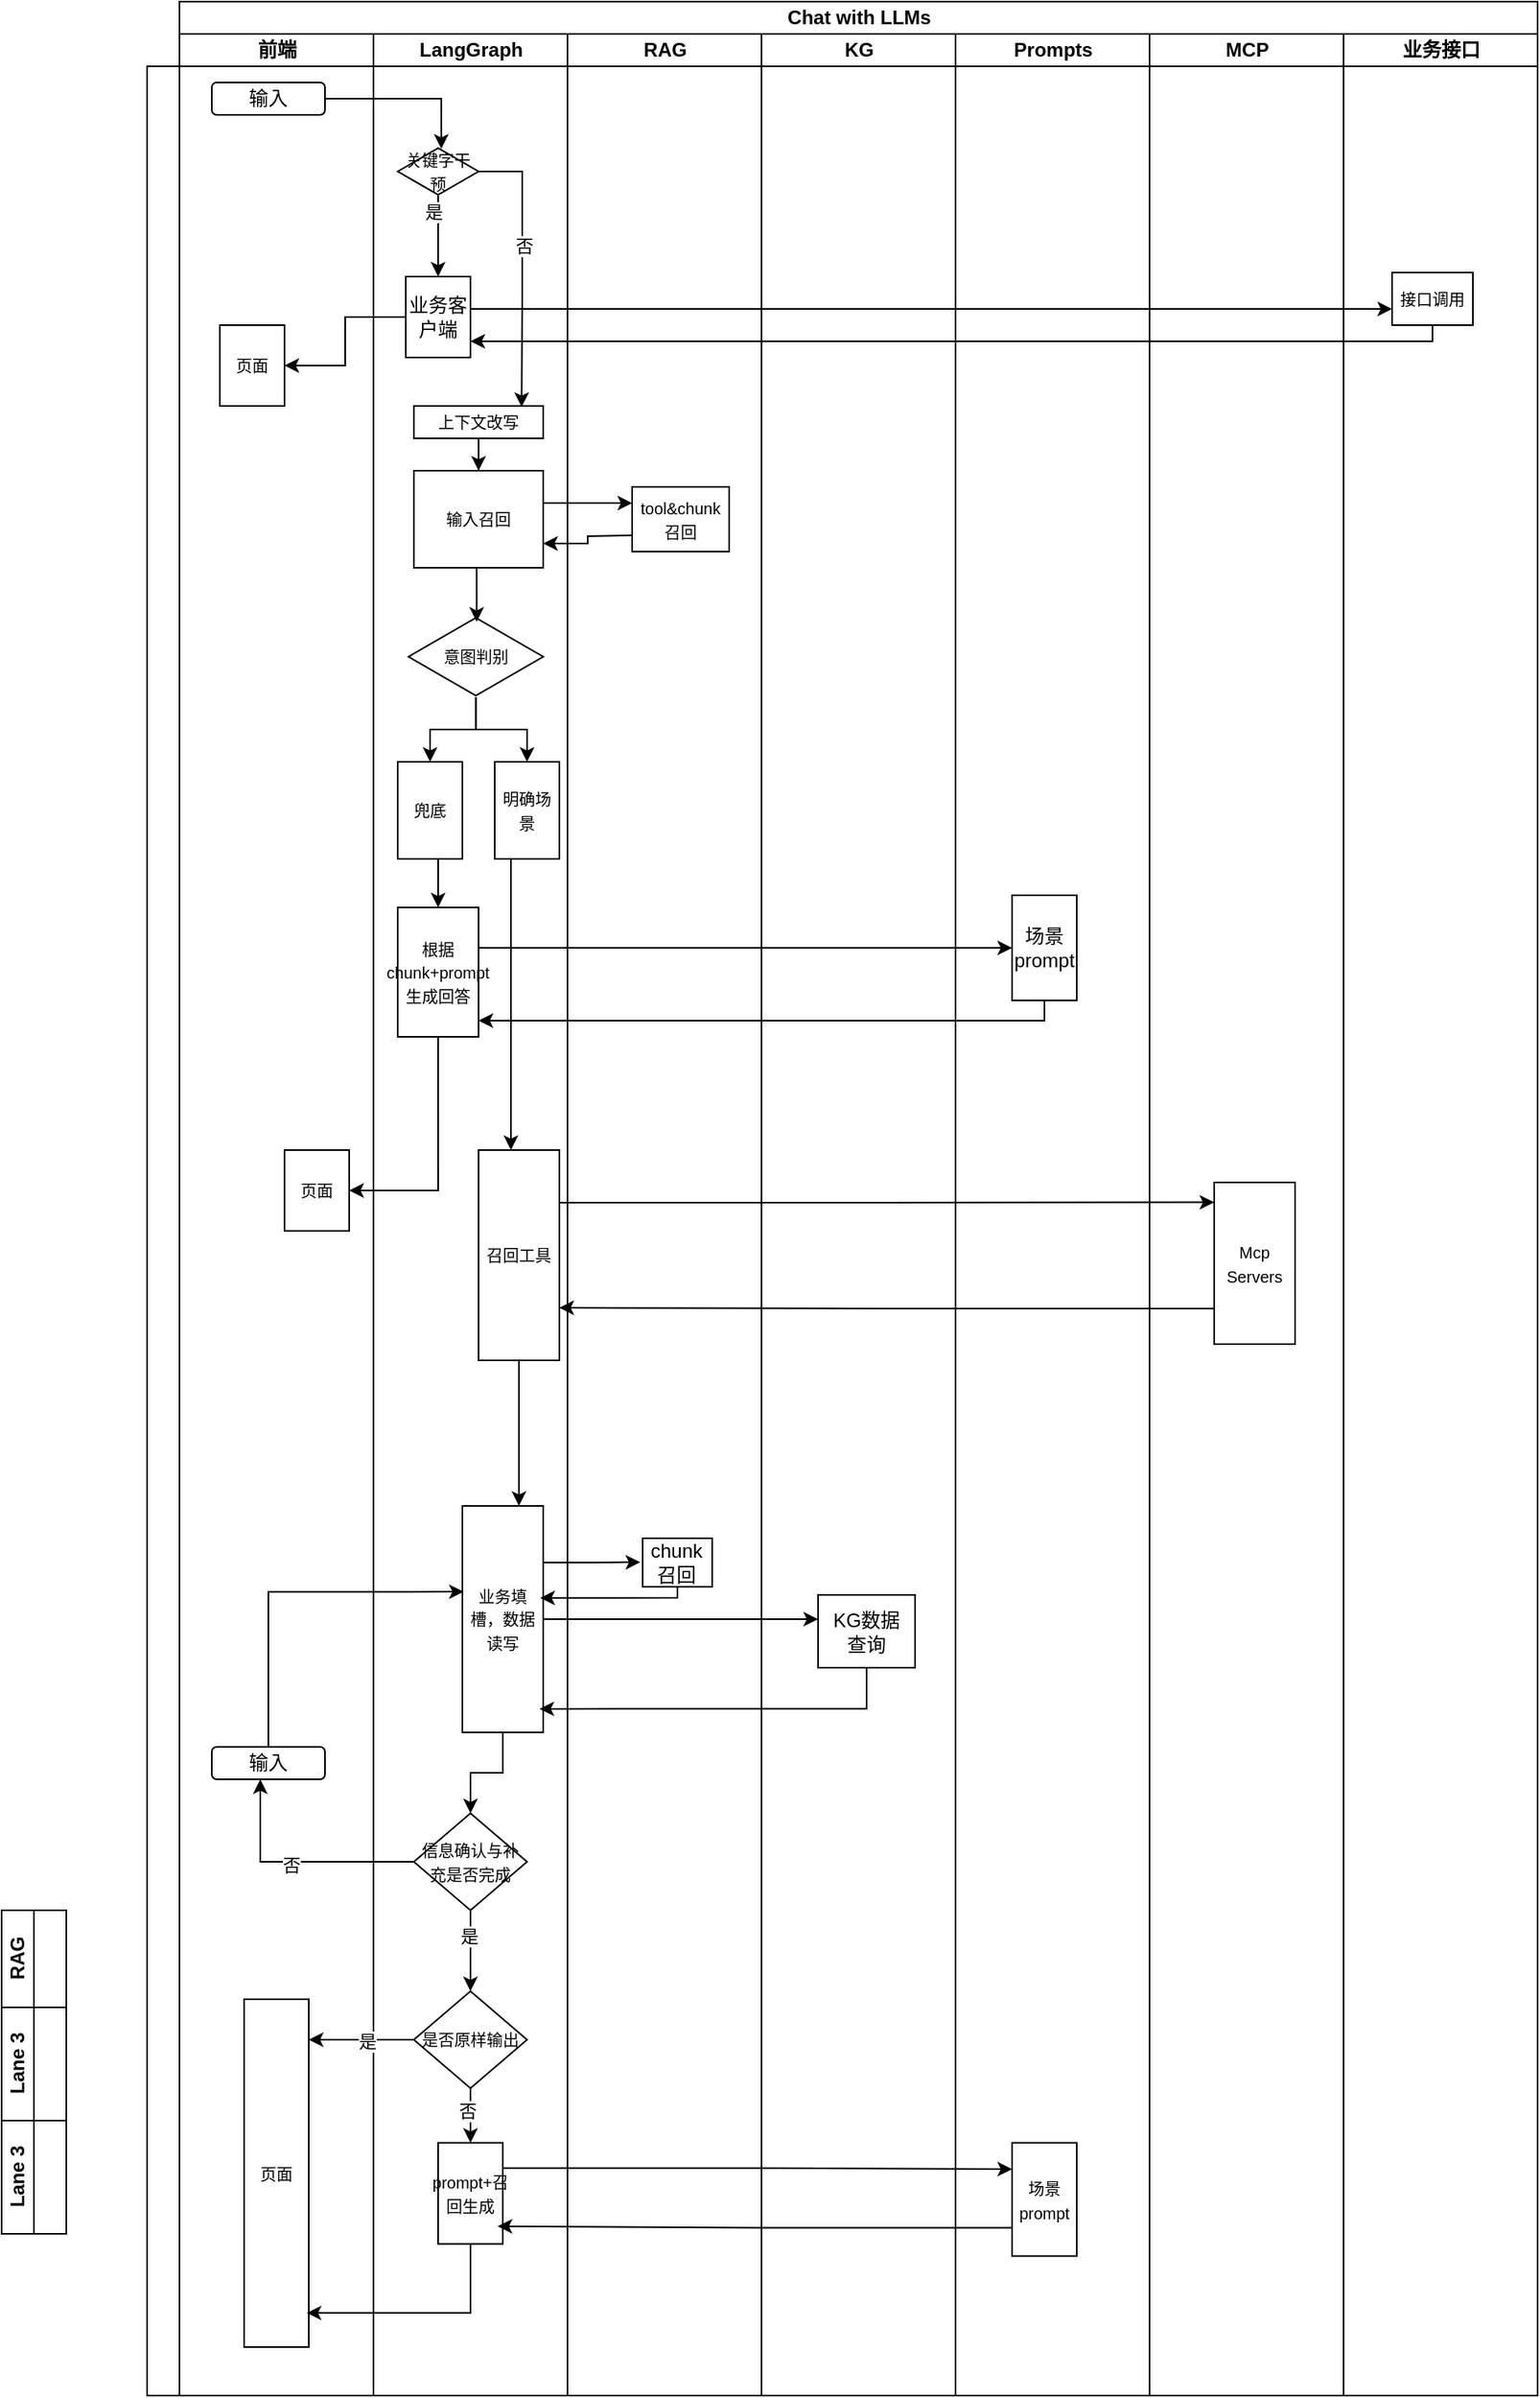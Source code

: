 <mxfile version="26.2.14" pages="2">
  <diagram id="prtHgNgQTEPvFCAcTncT" name="Page-1">
    <mxGraphModel dx="1148" dy="518" grid="1" gridSize="10" guides="1" tooltips="1" connect="1" arrows="1" fold="1" page="1" pageScale="1" pageWidth="827" pageHeight="1169" math="0" shadow="0">
      <root>
        <mxCell id="0" />
        <mxCell id="1" parent="0" />
        <mxCell id="lMqTlRjusJs-bFD9PDSq-2" value="Chat with LLMs" style="swimlane;childLayout=stackLayout;resizeParent=1;resizeParentMax=0;startSize=20;html=1;" vertex="1" parent="1">
          <mxGeometry x="150" y="70" width="840" height="1480" as="geometry" />
        </mxCell>
        <mxCell id="lMqTlRjusJs-bFD9PDSq-3" value="前端" style="swimlane;startSize=20;html=1;" vertex="1" parent="lMqTlRjusJs-bFD9PDSq-2">
          <mxGeometry y="20" width="120" height="1460" as="geometry" />
        </mxCell>
        <mxCell id="RTw3YIjJOf3kqwoV2Vnw-30" value="LangGraph" style="swimlane;startSize=20;html=1;" vertex="1" parent="lMqTlRjusJs-bFD9PDSq-2">
          <mxGeometry x="120" y="20" width="120" height="1460" as="geometry" />
        </mxCell>
        <mxCell id="lMqTlRjusJs-bFD9PDSq-4" value="RAG" style="swimlane;startSize=20;html=1;" vertex="1" parent="lMqTlRjusJs-bFD9PDSq-2">
          <mxGeometry x="240" y="20" width="120" height="1460" as="geometry" />
        </mxCell>
        <mxCell id="lMqTlRjusJs-bFD9PDSq-5" value="KG" style="swimlane;startSize=20;html=1;" vertex="1" parent="lMqTlRjusJs-bFD9PDSq-2">
          <mxGeometry x="360" y="20" width="120" height="1460" as="geometry" />
        </mxCell>
        <mxCell id="RTw3YIjJOf3kqwoV2Vnw-11" value="Prompts" style="swimlane;startSize=20;html=1;" vertex="1" parent="lMqTlRjusJs-bFD9PDSq-2">
          <mxGeometry x="480" y="20" width="120" height="1460" as="geometry" />
        </mxCell>
        <mxCell id="RTw3YIjJOf3kqwoV2Vnw-2" value="MCP" style="swimlane;startSize=20;html=1;" vertex="1" parent="lMqTlRjusJs-bFD9PDSq-2">
          <mxGeometry x="600" y="20" width="120" height="1460" as="geometry" />
        </mxCell>
        <mxCell id="RTw3YIjJOf3kqwoV2Vnw-171" value="业务接口" style="swimlane;startSize=20;html=1;" vertex="1" parent="lMqTlRjusJs-bFD9PDSq-2">
          <mxGeometry x="720" y="20" width="120" height="1460" as="geometry" />
        </mxCell>
        <mxCell id="RTw3YIjJOf3kqwoV2Vnw-191" style="edgeStyle=orthogonalEdgeStyle;rounded=0;orthogonalLoop=1;jettySize=auto;html=1;" edge="1" parent="RTw3YIjJOf3kqwoV2Vnw-171" source="RTw3YIjJOf3kqwoV2Vnw-173">
          <mxGeometry relative="1" as="geometry">
            <mxPoint x="-540" y="190" as="targetPoint" />
            <Array as="points">
              <mxPoint x="55" y="190" />
            </Array>
          </mxGeometry>
        </mxCell>
        <mxCell id="RTw3YIjJOf3kqwoV2Vnw-173" value="&lt;font style=&quot;font-size: 10px;&quot;&gt;接口调用&lt;/font&gt;" style="rounded=0;whiteSpace=wrap;html=1;movable=1;resizable=1;rotatable=1;deletable=1;editable=1;locked=0;connectable=1;" vertex="1" parent="RTw3YIjJOf3kqwoV2Vnw-171">
          <mxGeometry x="30" y="147.5" width="50" height="32.5" as="geometry" />
        </mxCell>
        <mxCell id="RTw3YIjJOf3kqwoV2Vnw-13" value="" style="swimlane;startSize=20;horizontal=0;html=1;" vertex="1" parent="1">
          <mxGeometry x="130" y="110" width="860" height="1440" as="geometry" />
        </mxCell>
        <mxCell id="RTw3YIjJOf3kqwoV2Vnw-33" value="输入" style="rounded=1;whiteSpace=wrap;html=1;" vertex="1" parent="RTw3YIjJOf3kqwoV2Vnw-13">
          <mxGeometry x="40" y="10" width="70" height="20" as="geometry" />
        </mxCell>
        <mxCell id="RTw3YIjJOf3kqwoV2Vnw-198" style="edgeStyle=orthogonalEdgeStyle;rounded=0;orthogonalLoop=1;jettySize=auto;html=1;exitX=0;exitY=0.75;exitDx=0;exitDy=0;entryX=1;entryY=0.75;entryDx=0;entryDy=0;" edge="1" parent="RTw3YIjJOf3kqwoV2Vnw-13" source="RTw3YIjJOf3kqwoV2Vnw-117" target="RTw3YIjJOf3kqwoV2Vnw-113">
          <mxGeometry relative="1" as="geometry">
            <mxPoint x="260" y="765.103" as="targetPoint" />
            <Array as="points">
              <mxPoint x="660" y="768" />
              <mxPoint x="458" y="768" />
            </Array>
          </mxGeometry>
        </mxCell>
        <mxCell id="RTw3YIjJOf3kqwoV2Vnw-117" value="&lt;font style=&quot;font-size: 10px;&quot;&gt;Mcp Servers&lt;/font&gt;" style="whiteSpace=wrap;html=1;movable=1;resizable=1;rotatable=1;deletable=1;editable=1;locked=0;connectable=1;" vertex="1" parent="RTw3YIjJOf3kqwoV2Vnw-13">
          <mxGeometry x="660" y="690" width="50" height="100" as="geometry" />
        </mxCell>
        <mxCell id="RTw3YIjJOf3kqwoV2Vnw-133" value="输入" style="rounded=1;whiteSpace=wrap;html=1;" vertex="1" parent="RTw3YIjJOf3kqwoV2Vnw-13">
          <mxGeometry x="40" y="1039" width="70" height="20" as="geometry" />
        </mxCell>
        <mxCell id="RTw3YIjJOf3kqwoV2Vnw-143" style="edgeStyle=orthogonalEdgeStyle;rounded=0;orthogonalLoop=1;jettySize=auto;html=1;entryX=0.357;entryY=1.05;entryDx=0;entryDy=0;movable=1;resizable=1;rotatable=1;deletable=1;editable=1;locked=0;connectable=1;entryPerimeter=0;exitX=0;exitY=0.5;exitDx=0;exitDy=0;" edge="1" parent="RTw3YIjJOf3kqwoV2Vnw-13" source="RTw3YIjJOf3kqwoV2Vnw-141">
          <mxGeometry relative="1" as="geometry">
            <mxPoint x="181.657" y="1119" as="sourcePoint" />
            <mxPoint x="70.0" y="1059" as="targetPoint" />
            <Array as="points">
              <mxPoint x="70" y="1110" />
            </Array>
          </mxGeometry>
        </mxCell>
        <mxCell id="RTw3YIjJOf3kqwoV2Vnw-144" value="否" style="edgeLabel;html=1;align=center;verticalAlign=middle;resizable=1;points=[];movable=1;rotatable=1;deletable=1;editable=1;locked=0;connectable=1;" vertex="1" connectable="0" parent="RTw3YIjJOf3kqwoV2Vnw-143">
          <mxGeometry x="0.051" y="2" relative="1" as="geometry">
            <mxPoint as="offset" />
          </mxGeometry>
        </mxCell>
        <mxCell id="RTw3YIjJOf3kqwoV2Vnw-53" value="" style="edgeStyle=orthogonalEdgeStyle;rounded=0;orthogonalLoop=1;jettySize=auto;html=1;movable=1;resizable=1;rotatable=1;deletable=1;editable=1;locked=0;connectable=1;" edge="1" parent="RTw3YIjJOf3kqwoV2Vnw-13" source="RTw3YIjJOf3kqwoV2Vnw-34" target="RTw3YIjJOf3kqwoV2Vnw-52">
          <mxGeometry relative="1" as="geometry" />
        </mxCell>
        <mxCell id="RTw3YIjJOf3kqwoV2Vnw-34" value="&lt;font style=&quot;font-size: 10px;&quot;&gt;上下文改写&lt;/font&gt;" style="rounded=0;whiteSpace=wrap;html=1;movable=1;resizable=1;rotatable=1;deletable=1;editable=1;locked=0;connectable=1;" vertex="1" parent="RTw3YIjJOf3kqwoV2Vnw-13">
          <mxGeometry x="164.98" y="210" width="80" height="20" as="geometry" />
        </mxCell>
        <mxCell id="RTw3YIjJOf3kqwoV2Vnw-37" value="&lt;font style=&quot;font-size: 10px;&quot;&gt;tool&amp;amp;chunk召回&lt;/font&gt;" style="rounded=0;whiteSpace=wrap;html=1;movable=1;resizable=1;rotatable=1;deletable=1;editable=1;locked=0;connectable=1;" vertex="1" parent="RTw3YIjJOf3kqwoV2Vnw-13">
          <mxGeometry x="300" y="260" width="60" height="40" as="geometry" />
        </mxCell>
        <mxCell id="RTw3YIjJOf3kqwoV2Vnw-54" style="edgeStyle=orthogonalEdgeStyle;rounded=0;orthogonalLoop=1;jettySize=auto;html=1;exitX=1;exitY=0.25;exitDx=0;exitDy=0;entryX=0;entryY=0.25;entryDx=0;entryDy=0;movable=1;resizable=1;rotatable=1;deletable=1;editable=1;locked=0;connectable=1;" edge="1" parent="RTw3YIjJOf3kqwoV2Vnw-13" source="RTw3YIjJOf3kqwoV2Vnw-52" target="RTw3YIjJOf3kqwoV2Vnw-37">
          <mxGeometry relative="1" as="geometry">
            <mxPoint x="287.98" y="265" as="targetPoint" />
            <Array as="points">
              <mxPoint x="245" y="270" />
            </Array>
          </mxGeometry>
        </mxCell>
        <mxCell id="RTw3YIjJOf3kqwoV2Vnw-52" value="&lt;font style=&quot;font-size: 10px;&quot;&gt;输入召回&lt;/font&gt;" style="rounded=0;whiteSpace=wrap;html=1;movable=1;resizable=1;rotatable=1;deletable=1;editable=1;locked=0;connectable=1;" vertex="1" parent="RTw3YIjJOf3kqwoV2Vnw-13">
          <mxGeometry x="164.98" y="250" width="80" height="60" as="geometry" />
        </mxCell>
        <mxCell id="RTw3YIjJOf3kqwoV2Vnw-105" value="" style="edgeStyle=orthogonalEdgeStyle;rounded=0;orthogonalLoop=1;jettySize=auto;html=1;movable=1;resizable=1;rotatable=1;deletable=1;editable=1;locked=0;connectable=1;" edge="1" parent="RTw3YIjJOf3kqwoV2Vnw-13" source="RTw3YIjJOf3kqwoV2Vnw-66" target="RTw3YIjJOf3kqwoV2Vnw-104">
          <mxGeometry relative="1" as="geometry">
            <Array as="points">
              <mxPoint x="314.98" y="545" />
              <mxPoint x="314.98" y="545" />
            </Array>
          </mxGeometry>
        </mxCell>
        <mxCell id="RTw3YIjJOf3kqwoV2Vnw-107" style="edgeStyle=orthogonalEdgeStyle;rounded=0;orthogonalLoop=1;jettySize=auto;html=1;entryX=1;entryY=0.5;entryDx=0;entryDy=0;exitX=0.5;exitY=1;exitDx=0;exitDy=0;movable=1;resizable=1;rotatable=1;deletable=1;editable=1;locked=0;connectable=1;" edge="1" parent="RTw3YIjJOf3kqwoV2Vnw-13" source="RTw3YIjJOf3kqwoV2Vnw-66" target="RTw3YIjJOf3kqwoV2Vnw-101">
          <mxGeometry relative="1" as="geometry" />
        </mxCell>
        <mxCell id="RTw3YIjJOf3kqwoV2Vnw-66" value="&lt;font style=&quot;font-size: 10px;&quot;&gt;根据chunk+prompt&lt;/font&gt;&lt;div&gt;&lt;font style=&quot;font-size: 10px;&quot;&gt;生成回答&lt;/font&gt;&lt;/div&gt;" style="rounded=0;whiteSpace=wrap;html=1;movable=1;resizable=1;rotatable=1;deletable=1;editable=1;locked=0;connectable=1;" vertex="1" parent="RTw3YIjJOf3kqwoV2Vnw-13">
          <mxGeometry x="154.98" y="520" width="50" height="80" as="geometry" />
        </mxCell>
        <mxCell id="RTw3YIjJOf3kqwoV2Vnw-79" style="edgeStyle=orthogonalEdgeStyle;rounded=0;orthogonalLoop=1;jettySize=auto;html=1;movable=1;resizable=1;rotatable=1;deletable=1;editable=1;locked=0;connectable=1;entryX=1;entryY=0.75;entryDx=0;entryDy=0;" edge="1" parent="RTw3YIjJOf3kqwoV2Vnw-13" target="RTw3YIjJOf3kqwoV2Vnw-52">
          <mxGeometry relative="1" as="geometry">
            <mxPoint x="300" y="290" as="sourcePoint" />
            <mxPoint x="250" y="300" as="targetPoint" />
          </mxGeometry>
        </mxCell>
        <mxCell id="RTw3YIjJOf3kqwoV2Vnw-97" style="edgeStyle=orthogonalEdgeStyle;rounded=0;orthogonalLoop=1;jettySize=auto;html=1;movable=1;resizable=1;rotatable=1;deletable=1;editable=1;locked=0;connectable=1;" edge="1" parent="RTw3YIjJOf3kqwoV2Vnw-13" source="RTw3YIjJOf3kqwoV2Vnw-88" target="RTw3YIjJOf3kqwoV2Vnw-92">
          <mxGeometry relative="1" as="geometry" />
        </mxCell>
        <mxCell id="RTw3YIjJOf3kqwoV2Vnw-98" style="edgeStyle=orthogonalEdgeStyle;rounded=0;orthogonalLoop=1;jettySize=auto;html=1;entryX=0.5;entryY=0;entryDx=0;entryDy=0;movable=1;resizable=1;rotatable=1;deletable=1;editable=1;locked=0;connectable=1;" edge="1" parent="RTw3YIjJOf3kqwoV2Vnw-13" source="RTw3YIjJOf3kqwoV2Vnw-88" target="RTw3YIjJOf3kqwoV2Vnw-96">
          <mxGeometry relative="1" as="geometry" />
        </mxCell>
        <mxCell id="RTw3YIjJOf3kqwoV2Vnw-88" value="&lt;font style=&quot;font-size: 10px;&quot;&gt;意图判别&lt;/font&gt;" style="html=1;whiteSpace=wrap;aspect=fixed;shape=isoRectangle;movable=1;resizable=1;rotatable=1;deletable=1;editable=1;locked=0;connectable=1;" vertex="1" parent="RTw3YIjJOf3kqwoV2Vnw-13">
          <mxGeometry x="161.65" y="340" width="83.33" height="50" as="geometry" />
        </mxCell>
        <mxCell id="RTw3YIjJOf3kqwoV2Vnw-89" style="edgeStyle=orthogonalEdgeStyle;rounded=0;orthogonalLoop=1;jettySize=auto;html=1;exitX=0.5;exitY=1;exitDx=0;exitDy=0;entryX=0.506;entryY=0.068;entryDx=0;entryDy=0;entryPerimeter=0;movable=1;resizable=1;rotatable=1;deletable=1;editable=1;locked=0;connectable=1;" edge="1" parent="RTw3YIjJOf3kqwoV2Vnw-13" source="RTw3YIjJOf3kqwoV2Vnw-52" target="RTw3YIjJOf3kqwoV2Vnw-88">
          <mxGeometry relative="1" as="geometry" />
        </mxCell>
        <mxCell id="RTw3YIjJOf3kqwoV2Vnw-99" style="edgeStyle=orthogonalEdgeStyle;rounded=0;orthogonalLoop=1;jettySize=auto;html=1;exitX=0.5;exitY=1;exitDx=0;exitDy=0;entryX=0.5;entryY=0;entryDx=0;entryDy=0;movable=1;resizable=1;rotatable=1;deletable=1;editable=1;locked=0;connectable=1;" edge="1" parent="RTw3YIjJOf3kqwoV2Vnw-13" source="RTw3YIjJOf3kqwoV2Vnw-92" target="RTw3YIjJOf3kqwoV2Vnw-66">
          <mxGeometry relative="1" as="geometry" />
        </mxCell>
        <mxCell id="RTw3YIjJOf3kqwoV2Vnw-92" value="&lt;font style=&quot;font-size: 10px;&quot;&gt;兜底&lt;/font&gt;" style="whiteSpace=wrap;html=1;movable=1;resizable=1;rotatable=1;deletable=1;editable=1;locked=0;connectable=1;" vertex="1" parent="RTw3YIjJOf3kqwoV2Vnw-13">
          <mxGeometry x="154.98" y="430" width="40" height="60" as="geometry" />
        </mxCell>
        <mxCell id="RTw3YIjJOf3kqwoV2Vnw-114" value="" style="edgeStyle=orthogonalEdgeStyle;rounded=0;orthogonalLoop=1;jettySize=auto;html=1;movable=1;resizable=1;rotatable=1;deletable=1;editable=1;locked=0;connectable=1;" edge="1" parent="RTw3YIjJOf3kqwoV2Vnw-13" source="RTw3YIjJOf3kqwoV2Vnw-96" target="RTw3YIjJOf3kqwoV2Vnw-113">
          <mxGeometry relative="1" as="geometry">
            <Array as="points">
              <mxPoint x="224.98" y="540" />
              <mxPoint x="224.98" y="540" />
            </Array>
          </mxGeometry>
        </mxCell>
        <mxCell id="RTw3YIjJOf3kqwoV2Vnw-96" value="&lt;font style=&quot;font-size: 10px;&quot;&gt;明确场景&lt;/font&gt;" style="whiteSpace=wrap;html=1;movable=1;resizable=1;rotatable=1;deletable=1;editable=1;locked=0;connectable=1;" vertex="1" parent="RTw3YIjJOf3kqwoV2Vnw-13">
          <mxGeometry x="214.98" y="430" width="40" height="60" as="geometry" />
        </mxCell>
        <mxCell id="RTw3YIjJOf3kqwoV2Vnw-101" value="&lt;span style=&quot;font-size: 10px;&quot;&gt;页面&lt;/span&gt;" style="rounded=0;whiteSpace=wrap;html=1;movable=1;resizable=1;rotatable=1;deletable=1;editable=1;locked=0;connectable=1;" vertex="1" parent="RTw3YIjJOf3kqwoV2Vnw-13">
          <mxGeometry x="84.98" y="670" width="40" height="50" as="geometry" />
        </mxCell>
        <mxCell id="RTw3YIjJOf3kqwoV2Vnw-104" value="场景prompt" style="whiteSpace=wrap;html=1;rounded=0;movable=1;resizable=1;rotatable=1;deletable=1;editable=1;locked=0;connectable=1;" vertex="1" parent="RTw3YIjJOf3kqwoV2Vnw-13">
          <mxGeometry x="534.98" y="512.5" width="40" height="65" as="geometry" />
        </mxCell>
        <mxCell id="RTw3YIjJOf3kqwoV2Vnw-106" style="edgeStyle=orthogonalEdgeStyle;rounded=0;orthogonalLoop=1;jettySize=auto;html=1;movable=1;resizable=1;rotatable=1;deletable=1;editable=1;locked=0;connectable=1;" edge="1" parent="RTw3YIjJOf3kqwoV2Vnw-13" source="RTw3YIjJOf3kqwoV2Vnw-104">
          <mxGeometry relative="1" as="geometry">
            <mxPoint x="204.98" y="590" as="targetPoint" />
            <Array as="points">
              <mxPoint x="554.98" y="590" />
              <mxPoint x="234.98" y="590" />
            </Array>
          </mxGeometry>
        </mxCell>
        <mxCell id="RTw3YIjJOf3kqwoV2Vnw-121" value="" style="edgeStyle=orthogonalEdgeStyle;rounded=0;orthogonalLoop=1;jettySize=auto;html=1;movable=0;resizable=0;rotatable=0;deletable=0;editable=0;locked=1;connectable=0;" edge="1" parent="RTw3YIjJOf3kqwoV2Vnw-13" source="RTw3YIjJOf3kqwoV2Vnw-113" target="RTw3YIjJOf3kqwoV2Vnw-120">
          <mxGeometry relative="1" as="geometry">
            <Array as="points">
              <mxPoint x="227" y="750" />
              <mxPoint x="227" y="750" />
            </Array>
          </mxGeometry>
        </mxCell>
        <mxCell id="RTw3YIjJOf3kqwoV2Vnw-113" value="&lt;font style=&quot;font-size: 10px;&quot;&gt;召回工具&lt;/font&gt;" style="whiteSpace=wrap;html=1;movable=1;resizable=1;rotatable=1;deletable=1;editable=1;locked=0;connectable=1;" vertex="1" parent="RTw3YIjJOf3kqwoV2Vnw-13">
          <mxGeometry x="204.98" y="670" width="50" height="130" as="geometry" />
        </mxCell>
        <mxCell id="RTw3YIjJOf3kqwoV2Vnw-130" style="edgeStyle=orthogonalEdgeStyle;rounded=0;orthogonalLoop=1;jettySize=auto;html=1;exitX=1;exitY=0.25;exitDx=0;exitDy=0;movable=1;resizable=1;rotatable=1;deletable=1;editable=1;locked=0;connectable=1;" edge="1" parent="RTw3YIjJOf3kqwoV2Vnw-13" source="RTw3YIjJOf3kqwoV2Vnw-120">
          <mxGeometry relative="1" as="geometry">
            <mxPoint x="304.98" y="924.759" as="targetPoint" />
          </mxGeometry>
        </mxCell>
        <mxCell id="RTw3YIjJOf3kqwoV2Vnw-131" style="edgeStyle=orthogonalEdgeStyle;rounded=0;orthogonalLoop=1;jettySize=auto;html=1;movable=1;resizable=1;rotatable=1;deletable=1;editable=1;locked=0;connectable=1;" edge="1" parent="RTw3YIjJOf3kqwoV2Vnw-13" source="RTw3YIjJOf3kqwoV2Vnw-120">
          <mxGeometry relative="1" as="geometry">
            <mxPoint x="414.98" y="960" as="targetPoint" />
          </mxGeometry>
        </mxCell>
        <mxCell id="RTw3YIjJOf3kqwoV2Vnw-142" value="" style="edgeStyle=orthogonalEdgeStyle;rounded=0;orthogonalLoop=1;jettySize=auto;html=1;movable=1;resizable=1;rotatable=1;deletable=1;editable=1;locked=0;connectable=1;" edge="1" parent="RTw3YIjJOf3kqwoV2Vnw-13" source="RTw3YIjJOf3kqwoV2Vnw-120" target="RTw3YIjJOf3kqwoV2Vnw-141">
          <mxGeometry relative="1" as="geometry" />
        </mxCell>
        <mxCell id="RTw3YIjJOf3kqwoV2Vnw-120" value="&lt;font style=&quot;font-size: 10px;&quot;&gt;业务填槽，数据读写&lt;/font&gt;" style="whiteSpace=wrap;html=1;movable=1;resizable=1;rotatable=1;deletable=1;editable=1;locked=0;connectable=1;" vertex="1" parent="RTw3YIjJOf3kqwoV2Vnw-13">
          <mxGeometry x="194.98" y="890" width="50" height="140" as="geometry" />
        </mxCell>
        <mxCell id="RTw3YIjJOf3kqwoV2Vnw-122" value="chunk召回" style="whiteSpace=wrap;html=1;movable=1;resizable=1;rotatable=1;deletable=1;editable=1;locked=0;connectable=1;" vertex="1" parent="RTw3YIjJOf3kqwoV2Vnw-13">
          <mxGeometry x="306.48" y="910" width="43" height="30" as="geometry" />
        </mxCell>
        <mxCell id="RTw3YIjJOf3kqwoV2Vnw-128" value="KG数据&lt;br&gt;&lt;div&gt;查询&lt;/div&gt;" style="whiteSpace=wrap;html=1;movable=1;resizable=1;rotatable=1;deletable=1;editable=1;locked=0;connectable=1;" vertex="1" parent="RTw3YIjJOf3kqwoV2Vnw-13">
          <mxGeometry x="414.98" y="945" width="60" height="45" as="geometry" />
        </mxCell>
        <mxCell id="RTw3YIjJOf3kqwoV2Vnw-136" style="edgeStyle=orthogonalEdgeStyle;rounded=0;orthogonalLoop=1;jettySize=auto;html=1;entryX=0.964;entryY=0.406;entryDx=0;entryDy=0;entryPerimeter=0;movable=1;resizable=1;rotatable=1;deletable=1;editable=1;locked=0;connectable=1;" edge="1" parent="RTw3YIjJOf3kqwoV2Vnw-13" source="RTw3YIjJOf3kqwoV2Vnw-122" target="RTw3YIjJOf3kqwoV2Vnw-120">
          <mxGeometry relative="1" as="geometry">
            <Array as="points">
              <mxPoint x="327.98" y="947" />
            </Array>
          </mxGeometry>
        </mxCell>
        <mxCell id="RTw3YIjJOf3kqwoV2Vnw-139" style="edgeStyle=orthogonalEdgeStyle;rounded=0;orthogonalLoop=1;jettySize=auto;html=1;entryX=0.954;entryY=0.896;entryDx=0;entryDy=0;entryPerimeter=0;movable=1;resizable=1;rotatable=1;deletable=1;editable=1;locked=0;connectable=1;" edge="1" parent="RTw3YIjJOf3kqwoV2Vnw-13" source="RTw3YIjJOf3kqwoV2Vnw-128" target="RTw3YIjJOf3kqwoV2Vnw-120">
          <mxGeometry relative="1" as="geometry">
            <Array as="points">
              <mxPoint x="445" y="1015" />
            </Array>
          </mxGeometry>
        </mxCell>
        <mxCell id="RTw3YIjJOf3kqwoV2Vnw-148" value="" style="edgeStyle=orthogonalEdgeStyle;rounded=0;orthogonalLoop=1;jettySize=auto;html=1;movable=1;resizable=1;rotatable=1;deletable=1;editable=1;locked=0;connectable=1;" edge="1" parent="RTw3YIjJOf3kqwoV2Vnw-13" source="RTw3YIjJOf3kqwoV2Vnw-141">
          <mxGeometry relative="1" as="geometry">
            <mxPoint x="199.98" y="1190" as="targetPoint" />
          </mxGeometry>
        </mxCell>
        <mxCell id="RTw3YIjJOf3kqwoV2Vnw-149" value="是" style="edgeLabel;html=1;align=center;verticalAlign=middle;resizable=1;points=[];movable=1;rotatable=1;deletable=1;editable=1;locked=0;connectable=1;" vertex="1" connectable="0" parent="RTw3YIjJOf3kqwoV2Vnw-148">
          <mxGeometry x="-0.381" y="-1" relative="1" as="geometry">
            <mxPoint as="offset" />
          </mxGeometry>
        </mxCell>
        <mxCell id="RTw3YIjJOf3kqwoV2Vnw-141" value="&lt;font style=&quot;font-size: 10px;&quot;&gt;信息确认与补充是否完成&lt;/font&gt;" style="rhombus;whiteSpace=wrap;html=1;movable=1;resizable=1;rotatable=1;deletable=1;editable=1;locked=0;connectable=1;" vertex="1" parent="RTw3YIjJOf3kqwoV2Vnw-13">
          <mxGeometry x="164.98" y="1080" width="70" height="60" as="geometry" />
        </mxCell>
        <mxCell id="RTw3YIjJOf3kqwoV2Vnw-160" style="edgeStyle=orthogonalEdgeStyle;rounded=0;orthogonalLoop=1;jettySize=auto;html=1;exitX=0.5;exitY=1;exitDx=0;exitDy=0;movable=1;resizable=1;rotatable=1;deletable=1;editable=1;locked=0;connectable=1;" edge="1" parent="RTw3YIjJOf3kqwoV2Vnw-13" source="RTw3YIjJOf3kqwoV2Vnw-150" target="RTw3YIjJOf3kqwoV2Vnw-156">
          <mxGeometry relative="1" as="geometry" />
        </mxCell>
        <mxCell id="RTw3YIjJOf3kqwoV2Vnw-161" value="否" style="edgeLabel;html=1;align=center;verticalAlign=middle;resizable=1;points=[];movable=1;rotatable=1;deletable=1;editable=1;locked=0;connectable=1;" vertex="1" connectable="0" parent="RTw3YIjJOf3kqwoV2Vnw-160">
          <mxGeometry x="-0.42" y="-2" relative="1" as="geometry">
            <mxPoint as="offset" />
          </mxGeometry>
        </mxCell>
        <mxCell id="RTw3YIjJOf3kqwoV2Vnw-150" value="&lt;span style=&quot;font-size: 10px;&quot;&gt;是否原样输出&lt;/span&gt;" style="rhombus;whiteSpace=wrap;html=1;movable=1;resizable=1;rotatable=1;deletable=1;editable=1;locked=0;connectable=1;" vertex="1" parent="RTw3YIjJOf3kqwoV2Vnw-13">
          <mxGeometry x="164.98" y="1190" width="70" height="60" as="geometry" />
        </mxCell>
        <mxCell id="RTw3YIjJOf3kqwoV2Vnw-152" value="&lt;span style=&quot;font-size: 10px;&quot;&gt;页面&lt;/span&gt;" style="rounded=0;whiteSpace=wrap;html=1;movable=1;resizable=1;rotatable=1;deletable=1;editable=1;locked=0;connectable=1;" vertex="1" parent="RTw3YIjJOf3kqwoV2Vnw-13">
          <mxGeometry x="59.98" y="1195" width="40" height="215" as="geometry" />
        </mxCell>
        <mxCell id="RTw3YIjJOf3kqwoV2Vnw-155" value="&lt;font style=&quot;font-size: 10px;&quot;&gt;场景prompt&lt;/font&gt;" style="whiteSpace=wrap;html=1;rounded=0;movable=1;resizable=1;rotatable=1;deletable=1;editable=1;locked=0;connectable=1;" vertex="1" parent="RTw3YIjJOf3kqwoV2Vnw-13">
          <mxGeometry x="534.98" y="1283.75" width="40" height="70" as="geometry" />
        </mxCell>
        <mxCell id="RTw3YIjJOf3kqwoV2Vnw-157" style="edgeStyle=orthogonalEdgeStyle;rounded=0;orthogonalLoop=1;jettySize=auto;html=1;exitX=1;exitY=0.25;exitDx=0;exitDy=0;movable=1;resizable=1;rotatable=1;deletable=1;editable=1;locked=0;connectable=1;" edge="1" parent="RTw3YIjJOf3kqwoV2Vnw-13" source="RTw3YIjJOf3kqwoV2Vnw-156">
          <mxGeometry relative="1" as="geometry">
            <mxPoint x="534.98" y="1300" as="targetPoint" />
            <Array as="points">
              <mxPoint x="376.98" y="1299" />
              <mxPoint x="534.98" y="1300" />
            </Array>
          </mxGeometry>
        </mxCell>
        <mxCell id="RTw3YIjJOf3kqwoV2Vnw-156" value="&lt;span style=&quot;font-size: 10px;&quot;&gt;prompt+召回生成&lt;/span&gt;" style="rounded=0;whiteSpace=wrap;html=1;movable=1;resizable=1;rotatable=1;deletable=1;editable=1;locked=0;connectable=1;" vertex="1" parent="RTw3YIjJOf3kqwoV2Vnw-13">
          <mxGeometry x="179.98" y="1283.75" width="40" height="62.5" as="geometry" />
        </mxCell>
        <mxCell id="RTw3YIjJOf3kqwoV2Vnw-158" style="edgeStyle=orthogonalEdgeStyle;rounded=0;orthogonalLoop=1;jettySize=auto;html=1;exitX=0;exitY=0.75;exitDx=0;exitDy=0;entryX=0.921;entryY=0.826;entryDx=0;entryDy=0;entryPerimeter=0;movable=1;resizable=1;rotatable=1;deletable=1;editable=1;locked=0;connectable=1;" edge="1" parent="RTw3YIjJOf3kqwoV2Vnw-13" source="RTw3YIjJOf3kqwoV2Vnw-155" target="RTw3YIjJOf3kqwoV2Vnw-156">
          <mxGeometry relative="1" as="geometry" />
        </mxCell>
        <mxCell id="RTw3YIjJOf3kqwoV2Vnw-164" style="edgeStyle=orthogonalEdgeStyle;rounded=0;orthogonalLoop=1;jettySize=auto;html=1;entryX=0.968;entryY=0.902;entryDx=0;entryDy=0;entryPerimeter=0;movable=1;resizable=1;rotatable=1;deletable=1;editable=1;locked=0;connectable=1;" edge="1" parent="RTw3YIjJOf3kqwoV2Vnw-13" source="RTw3YIjJOf3kqwoV2Vnw-156" target="RTw3YIjJOf3kqwoV2Vnw-152">
          <mxGeometry relative="1" as="geometry">
            <Array as="points">
              <mxPoint x="199.98" y="1389" />
            </Array>
          </mxGeometry>
        </mxCell>
        <mxCell id="RTw3YIjJOf3kqwoV2Vnw-153" style="edgeStyle=orthogonalEdgeStyle;rounded=0;orthogonalLoop=1;jettySize=auto;html=1;exitX=0;exitY=0.5;exitDx=0;exitDy=0;movable=1;resizable=1;rotatable=1;deletable=1;editable=1;locked=0;connectable=1;" edge="1" parent="RTw3YIjJOf3kqwoV2Vnw-13" source="RTw3YIjJOf3kqwoV2Vnw-150" target="RTw3YIjJOf3kqwoV2Vnw-152">
          <mxGeometry relative="1" as="geometry">
            <Array as="points">
              <mxPoint x="134.98" y="1220" />
              <mxPoint x="134.98" y="1220" />
            </Array>
          </mxGeometry>
        </mxCell>
        <mxCell id="RTw3YIjJOf3kqwoV2Vnw-154" value="是" style="edgeLabel;html=1;align=center;verticalAlign=middle;resizable=1;points=[];movable=1;rotatable=1;deletable=1;editable=1;locked=0;connectable=1;" vertex="1" connectable="0" parent="RTw3YIjJOf3kqwoV2Vnw-153">
          <mxGeometry x="-0.085" y="1" relative="1" as="geometry">
            <mxPoint as="offset" />
          </mxGeometry>
        </mxCell>
        <mxCell id="RTw3YIjJOf3kqwoV2Vnw-187" style="edgeStyle=orthogonalEdgeStyle;rounded=0;orthogonalLoop=1;jettySize=auto;html=1;entryX=0.5;entryY=0;entryDx=0;entryDy=0;" edge="1" parent="RTw3YIjJOf3kqwoV2Vnw-13" source="RTw3YIjJOf3kqwoV2Vnw-167" target="RTw3YIjJOf3kqwoV2Vnw-186">
          <mxGeometry relative="1" as="geometry" />
        </mxCell>
        <mxCell id="RTw3YIjJOf3kqwoV2Vnw-188" value="是" style="edgeLabel;html=1;align=center;verticalAlign=middle;resizable=0;points=[];" vertex="1" connectable="0" parent="RTw3YIjJOf3kqwoV2Vnw-187">
          <mxGeometry x="-0.591" y="-3" relative="1" as="geometry">
            <mxPoint as="offset" />
          </mxGeometry>
        </mxCell>
        <mxCell id="RTw3YIjJOf3kqwoV2Vnw-167" value="&lt;font style=&quot;font-size: 10px;&quot;&gt;关键字干预&lt;/font&gt;" style="html=1;whiteSpace=wrap;aspect=fixed;shape=isoRectangle;movable=1;resizable=1;rotatable=1;deletable=1;editable=1;locked=0;connectable=1;" vertex="1" parent="RTw3YIjJOf3kqwoV2Vnw-13">
          <mxGeometry x="154.99" y="50" width="50" height="30" as="geometry" />
        </mxCell>
        <mxCell id="RTw3YIjJOf3kqwoV2Vnw-175" value="&lt;span style=&quot;font-size: 10px;&quot;&gt;页面&lt;/span&gt;" style="rounded=0;whiteSpace=wrap;html=1;movable=1;resizable=1;rotatable=1;deletable=1;editable=1;locked=0;connectable=1;" vertex="1" parent="RTw3YIjJOf3kqwoV2Vnw-13">
          <mxGeometry x="44.98" y="160" width="40" height="50" as="geometry" />
        </mxCell>
        <mxCell id="RTw3YIjJOf3kqwoV2Vnw-180" style="edgeStyle=orthogonalEdgeStyle;rounded=0;orthogonalLoop=1;jettySize=auto;html=1;entryX=0.539;entryY=0.033;entryDx=0;entryDy=0;entryPerimeter=0;" edge="1" parent="RTw3YIjJOf3kqwoV2Vnw-13" source="RTw3YIjJOf3kqwoV2Vnw-33" target="RTw3YIjJOf3kqwoV2Vnw-167">
          <mxGeometry relative="1" as="geometry" />
        </mxCell>
        <mxCell id="RTw3YIjJOf3kqwoV2Vnw-194" style="edgeStyle=orthogonalEdgeStyle;rounded=0;orthogonalLoop=1;jettySize=auto;html=1;entryX=1;entryY=0.5;entryDx=0;entryDy=0;" edge="1" parent="RTw3YIjJOf3kqwoV2Vnw-13" source="RTw3YIjJOf3kqwoV2Vnw-186" target="RTw3YIjJOf3kqwoV2Vnw-175">
          <mxGeometry relative="1" as="geometry" />
        </mxCell>
        <mxCell id="RTw3YIjJOf3kqwoV2Vnw-186" value="业务客户端" style="rounded=0;whiteSpace=wrap;html=1;movable=1;resizable=1;rotatable=1;deletable=1;editable=1;locked=0;connectable=1;" vertex="1" parent="RTw3YIjJOf3kqwoV2Vnw-13">
          <mxGeometry x="159.98" y="130" width="40" height="50" as="geometry" />
        </mxCell>
        <mxCell id="RTw3YIjJOf3kqwoV2Vnw-192" style="edgeStyle=orthogonalEdgeStyle;rounded=0;orthogonalLoop=1;jettySize=auto;html=1;entryX=0.833;entryY=0.031;entryDx=0;entryDy=0;entryPerimeter=0;" edge="1" parent="RTw3YIjJOf3kqwoV2Vnw-13" source="RTw3YIjJOf3kqwoV2Vnw-167" target="RTw3YIjJOf3kqwoV2Vnw-34">
          <mxGeometry relative="1" as="geometry">
            <Array as="points">
              <mxPoint x="232" y="65" />
              <mxPoint x="232" y="145" />
            </Array>
          </mxGeometry>
        </mxCell>
        <mxCell id="RTw3YIjJOf3kqwoV2Vnw-193" value="否" style="edgeLabel;html=1;align=center;verticalAlign=middle;resizable=0;points=[];" vertex="1" connectable="0" parent="RTw3YIjJOf3kqwoV2Vnw-192">
          <mxGeometry x="-0.159" y="1" relative="1" as="geometry">
            <mxPoint as="offset" />
          </mxGeometry>
        </mxCell>
        <mxCell id="RTw3YIjJOf3kqwoV2Vnw-197" style="edgeStyle=orthogonalEdgeStyle;rounded=0;orthogonalLoop=1;jettySize=auto;html=1;exitX=1;exitY=0.25;exitDx=0;exitDy=0;entryX=0;entryY=0.123;entryDx=0;entryDy=0;entryPerimeter=0;" edge="1" parent="RTw3YIjJOf3kqwoV2Vnw-13" source="RTw3YIjJOf3kqwoV2Vnw-113" target="RTw3YIjJOf3kqwoV2Vnw-117">
          <mxGeometry relative="1" as="geometry" />
        </mxCell>
        <mxCell id="RTw3YIjJOf3kqwoV2Vnw-199" style="edgeStyle=orthogonalEdgeStyle;rounded=0;orthogonalLoop=1;jettySize=auto;html=1;exitX=0.5;exitY=0;exitDx=0;exitDy=0;entryX=0.016;entryY=0.379;entryDx=0;entryDy=0;entryPerimeter=0;" edge="1" parent="RTw3YIjJOf3kqwoV2Vnw-13" source="RTw3YIjJOf3kqwoV2Vnw-133" target="RTw3YIjJOf3kqwoV2Vnw-120">
          <mxGeometry relative="1" as="geometry" />
        </mxCell>
        <mxCell id="RTw3YIjJOf3kqwoV2Vnw-14" value="RAG" style="swimlane;startSize=20;horizontal=0;html=1;" vertex="1" collapsed="1" parent="1">
          <mxGeometry x="40" y="1250" width="40" height="60" as="geometry">
            <mxRectangle x="110" y="490" width="740" height="60" as="alternateBounds" />
          </mxGeometry>
        </mxCell>
        <mxCell id="RTw3YIjJOf3kqwoV2Vnw-15" value="Lane 3" style="swimlane;startSize=20;horizontal=0;html=1;" vertex="1" collapsed="1" parent="1">
          <mxGeometry x="40" y="1310" width="40" height="70" as="geometry">
            <mxRectangle x="120" y="620" width="740" height="110" as="alternateBounds" />
          </mxGeometry>
        </mxCell>
        <mxCell id="RTw3YIjJOf3kqwoV2Vnw-29" value="Lane 3" style="swimlane;startSize=20;horizontal=0;html=1;" vertex="1" collapsed="1" parent="1">
          <mxGeometry x="40" y="1380" width="40" height="70" as="geometry">
            <mxRectangle x="140" y="740" width="740" height="205" as="alternateBounds" />
          </mxGeometry>
        </mxCell>
        <mxCell id="RTw3YIjJOf3kqwoV2Vnw-189" style="edgeStyle=orthogonalEdgeStyle;rounded=0;orthogonalLoop=1;jettySize=auto;html=1;" edge="1" parent="1" source="RTw3YIjJOf3kqwoV2Vnw-186" target="RTw3YIjJOf3kqwoV2Vnw-173">
          <mxGeometry relative="1" as="geometry">
            <Array as="points">
              <mxPoint x="380" y="260" />
              <mxPoint x="380" y="260" />
            </Array>
          </mxGeometry>
        </mxCell>
      </root>
    </mxGraphModel>
  </diagram>
  <diagram id="MzHaI2W0ZUEJy1ZeamTa" name="第 2 页">
    <mxGraphModel grid="1" page="1" gridSize="10" guides="1" tooltips="1" connect="1" arrows="1" fold="1" pageScale="1" pageWidth="827" pageHeight="1169" math="0" shadow="0">
      <root>
        <mxCell id="0" />
        <mxCell id="1" parent="0" />
      </root>
    </mxGraphModel>
  </diagram>
</mxfile>
